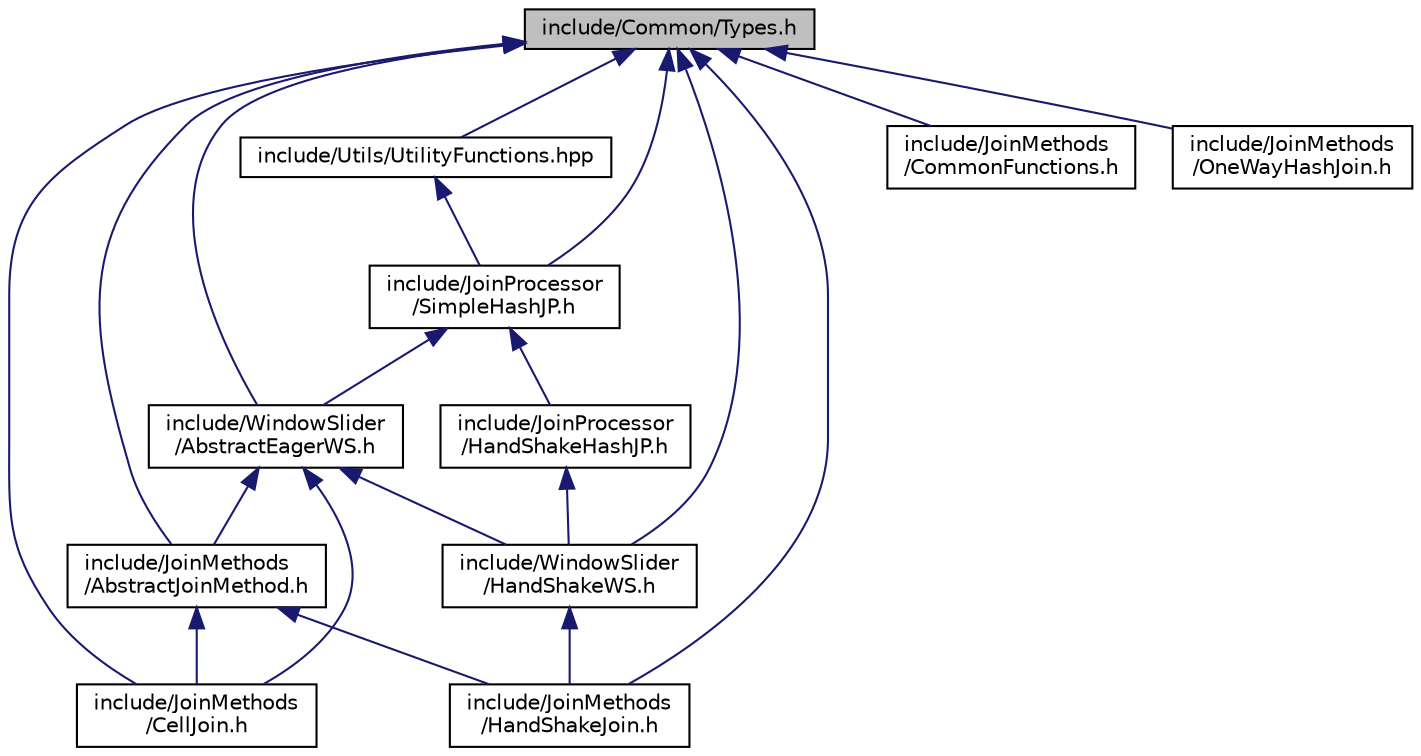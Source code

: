 digraph "include/Common/Types.h"
{
 // LATEX_PDF_SIZE
  edge [fontname="Helvetica",fontsize="10",labelfontname="Helvetica",labelfontsize="10"];
  node [fontname="Helvetica",fontsize="10",shape=record];
  Node1 [label="include/Common/Types.h",height=0.2,width=0.4,color="black", fillcolor="grey75", style="filled", fontcolor="black",tooltip=" "];
  Node1 -> Node2 [dir="back",color="midnightblue",fontsize="10",style="solid",fontname="Helvetica"];
  Node2 [label="include/JoinMethods\l/AbstractJoinMethod.h",height=0.2,width=0.4,color="black", fillcolor="white", style="filled",URL="$AbstractJoinMethod_8h_source.html",tooltip=" "];
  Node2 -> Node3 [dir="back",color="midnightblue",fontsize="10",style="solid",fontname="Helvetica"];
  Node3 [label="include/JoinMethods\l/CellJoin.h",height=0.2,width=0.4,color="black", fillcolor="white", style="filled",URL="$CellJoin_8h_source.html",tooltip=" "];
  Node2 -> Node4 [dir="back",color="midnightblue",fontsize="10",style="solid",fontname="Helvetica"];
  Node4 [label="include/JoinMethods\l/HandShakeJoin.h",height=0.2,width=0.4,color="black", fillcolor="white", style="filled",URL="$HandShakeJoin_8h_source.html",tooltip=" "];
  Node1 -> Node3 [dir="back",color="midnightblue",fontsize="10",style="solid",fontname="Helvetica"];
  Node1 -> Node5 [dir="back",color="midnightblue",fontsize="10",style="solid",fontname="Helvetica"];
  Node5 [label="include/JoinMethods\l/CommonFunctions.h",height=0.2,width=0.4,color="black", fillcolor="white", style="filled",URL="$CommonFunctions_8h_source.html",tooltip=" "];
  Node1 -> Node4 [dir="back",color="midnightblue",fontsize="10",style="solid",fontname="Helvetica"];
  Node1 -> Node6 [dir="back",color="midnightblue",fontsize="10",style="solid",fontname="Helvetica"];
  Node6 [label="include/JoinMethods\l/OneWayHashJoin.h",height=0.2,width=0.4,color="black", fillcolor="white", style="filled",URL="$OneWayHashJoin_8h_source.html",tooltip=" "];
  Node1 -> Node7 [dir="back",color="midnightblue",fontsize="10",style="solid",fontname="Helvetica"];
  Node7 [label="include/JoinProcessor\l/SimpleHashJP.h",height=0.2,width=0.4,color="black", fillcolor="white", style="filled",URL="$SimpleHashJP_8h_source.html",tooltip=" "];
  Node7 -> Node8 [dir="back",color="midnightblue",fontsize="10",style="solid",fontname="Helvetica"];
  Node8 [label="include/JoinProcessor\l/HandShakeHashJP.h",height=0.2,width=0.4,color="black", fillcolor="white", style="filled",URL="$HandShakeHashJP_8h_source.html",tooltip=" "];
  Node8 -> Node9 [dir="back",color="midnightblue",fontsize="10",style="solid",fontname="Helvetica"];
  Node9 [label="include/WindowSlider\l/HandShakeWS.h",height=0.2,width=0.4,color="black", fillcolor="white", style="filled",URL="$HandShakeWS_8h_source.html",tooltip=" "];
  Node9 -> Node4 [dir="back",color="midnightblue",fontsize="10",style="solid",fontname="Helvetica"];
  Node7 -> Node10 [dir="back",color="midnightblue",fontsize="10",style="solid",fontname="Helvetica"];
  Node10 [label="include/WindowSlider\l/AbstractEagerWS.h",height=0.2,width=0.4,color="black", fillcolor="white", style="filled",URL="$AbstractEagerWS_8h.html",tooltip=" "];
  Node10 -> Node2 [dir="back",color="midnightblue",fontsize="10",style="solid",fontname="Helvetica"];
  Node10 -> Node3 [dir="back",color="midnightblue",fontsize="10",style="solid",fontname="Helvetica"];
  Node10 -> Node9 [dir="back",color="midnightblue",fontsize="10",style="solid",fontname="Helvetica"];
  Node1 -> Node11 [dir="back",color="midnightblue",fontsize="10",style="solid",fontname="Helvetica"];
  Node11 [label="include/Utils/UtilityFunctions.hpp",height=0.2,width=0.4,color="black", fillcolor="white", style="filled",URL="$UtilityFunctions_8hpp.html",tooltip=" "];
  Node11 -> Node7 [dir="back",color="midnightblue",fontsize="10",style="solid",fontname="Helvetica"];
  Node1 -> Node10 [dir="back",color="midnightblue",fontsize="10",style="solid",fontname="Helvetica"];
  Node1 -> Node9 [dir="back",color="midnightblue",fontsize="10",style="solid",fontname="Helvetica"];
}
